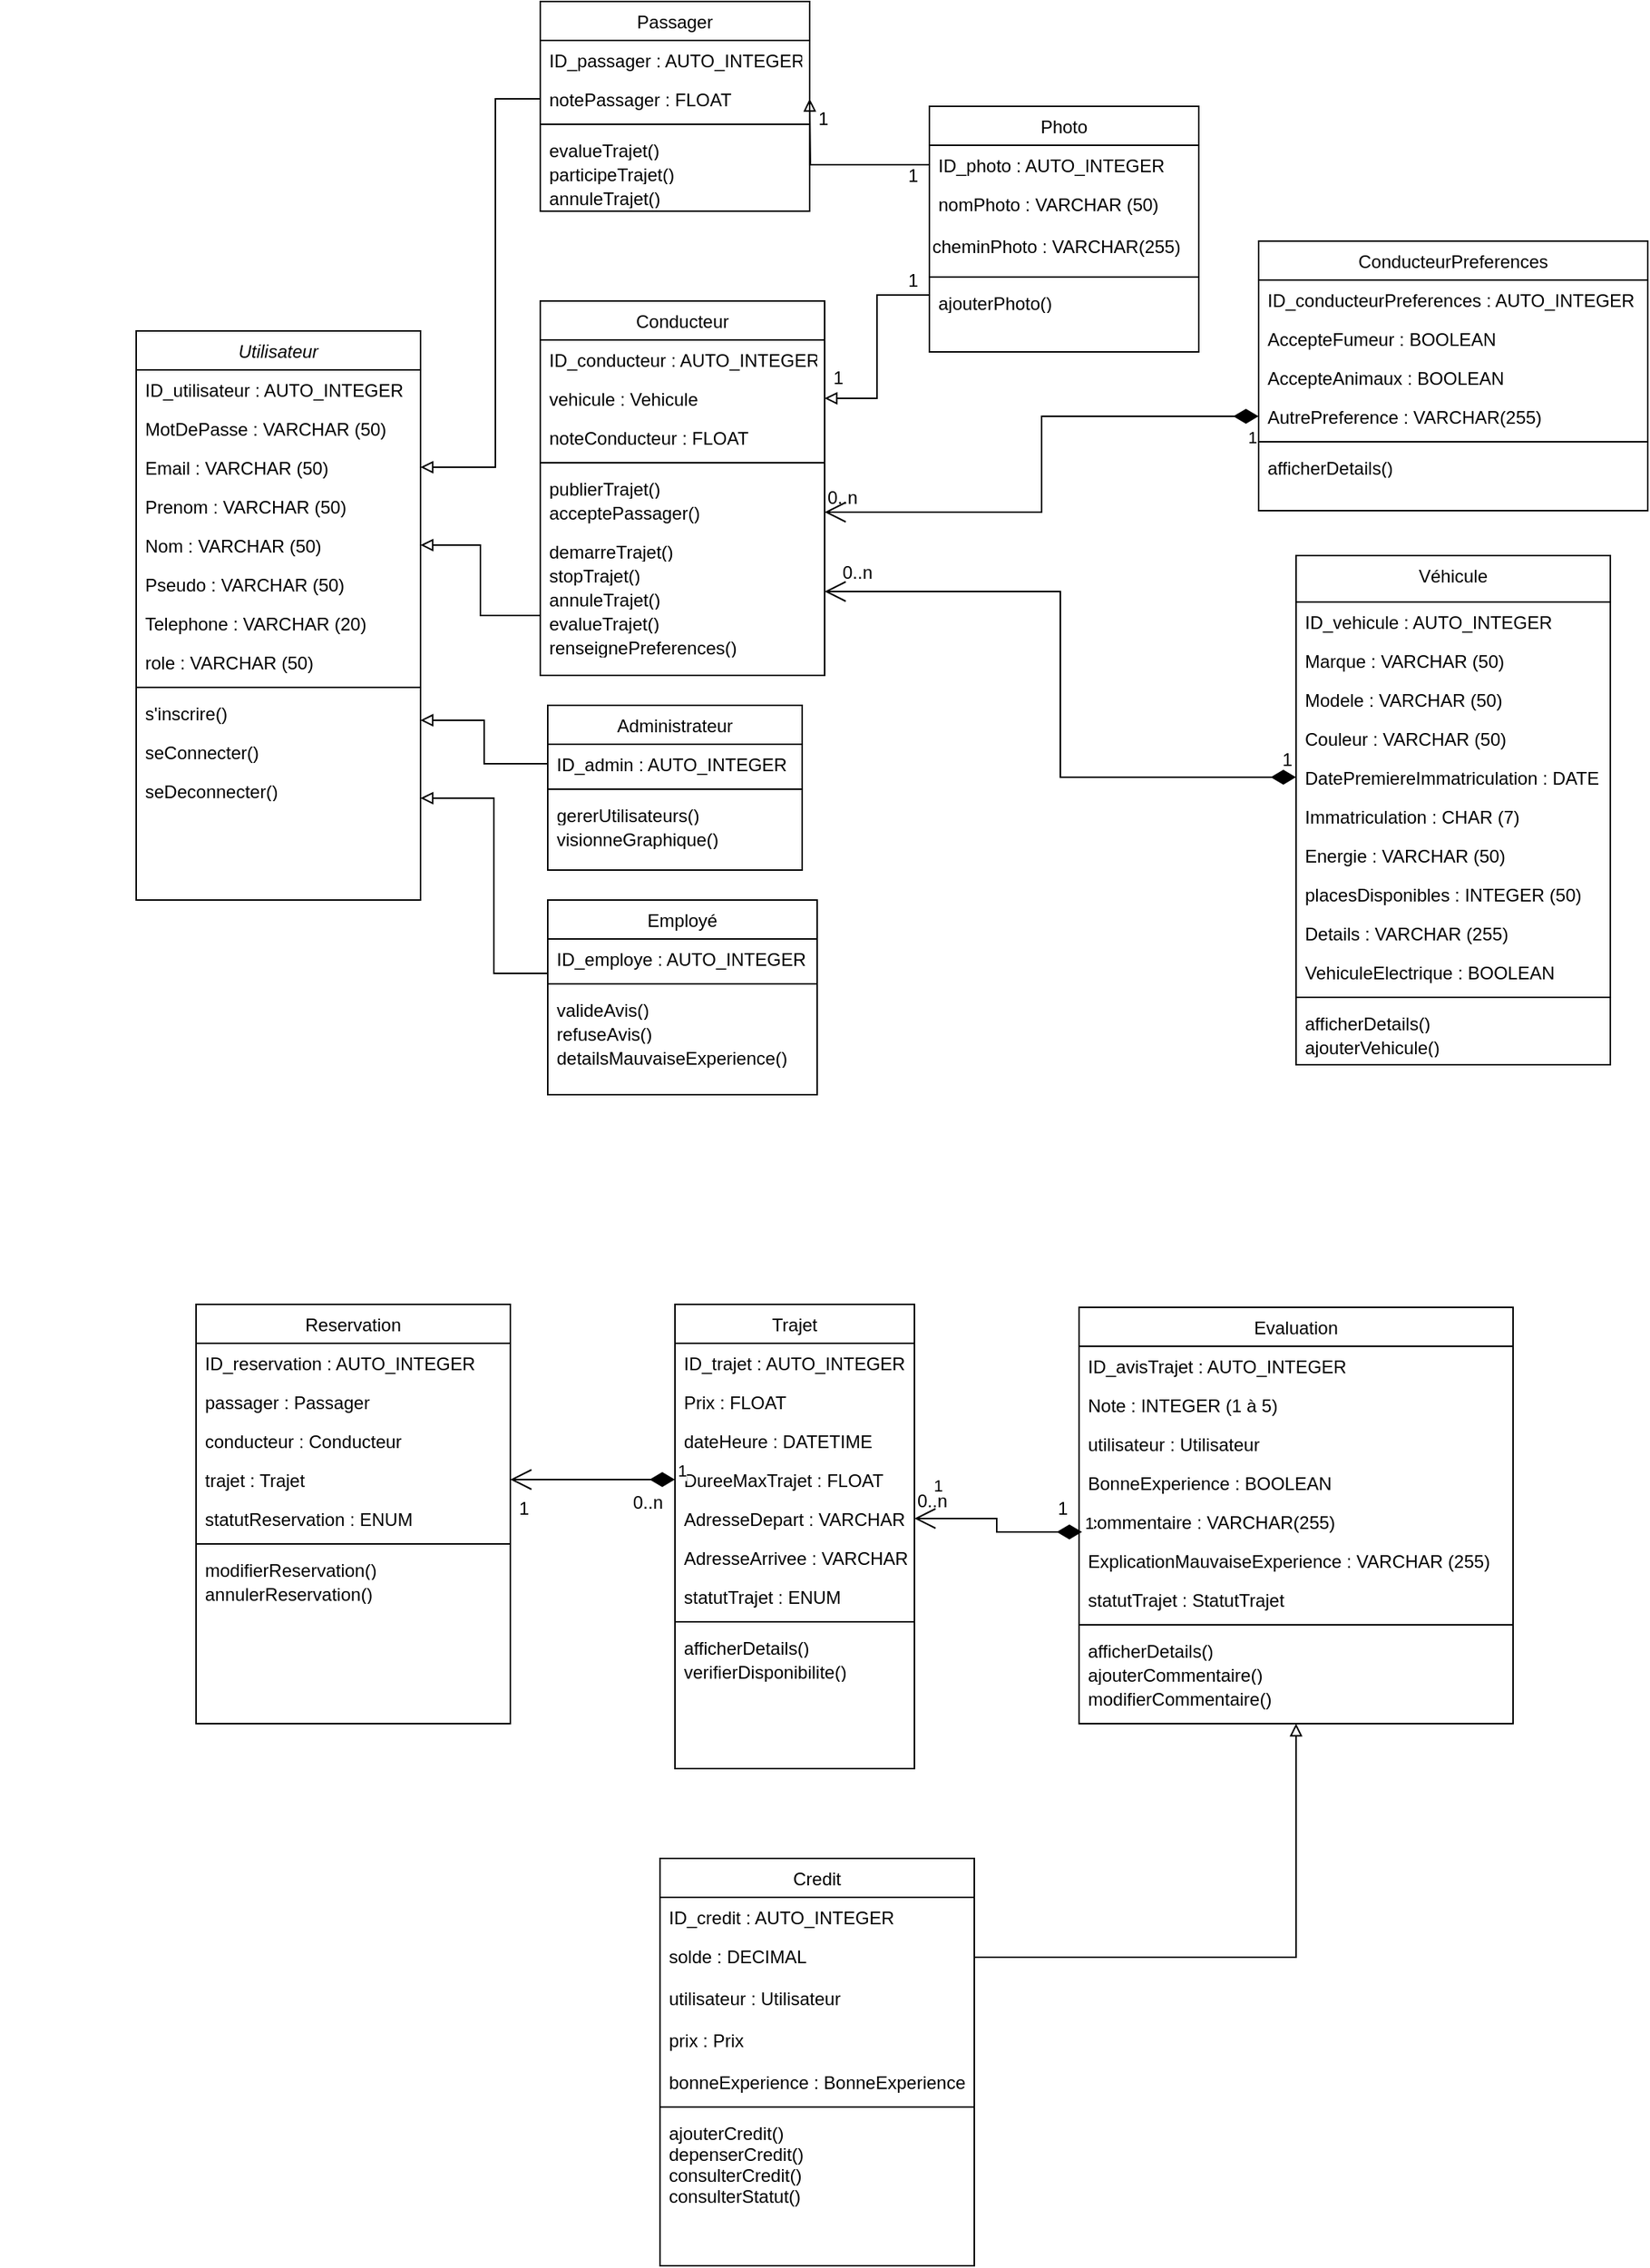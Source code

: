 <mxfile version="24.8.4">
  <diagram id="C5RBs43oDa-KdzZeNtuy" name="Page-1">
    <mxGraphModel dx="1781" dy="639" grid="1" gridSize="10" guides="1" tooltips="1" connect="1" arrows="1" fold="1" page="1" pageScale="1" pageWidth="827" pageHeight="1169" math="0" shadow="0">
      <root>
        <mxCell id="WIyWlLk6GJQsqaUBKTNV-0" />
        <mxCell id="WIyWlLk6GJQsqaUBKTNV-1" parent="WIyWlLk6GJQsqaUBKTNV-0" />
        <mxCell id="QF7G1RrjF4Ieo6e-auzy-0" value="Utilisateur" style="swimlane;fontStyle=2;align=center;verticalAlign=top;childLayout=stackLayout;horizontal=1;startSize=26;horizontalStack=0;resizeParent=1;resizeLast=0;collapsible=1;marginBottom=0;rounded=0;shadow=0;strokeWidth=1;" vertex="1" parent="WIyWlLk6GJQsqaUBKTNV-1">
          <mxGeometry x="30" y="350" width="190" height="380" as="geometry">
            <mxRectangle x="230" y="140" width="160" height="26" as="alternateBounds" />
          </mxGeometry>
        </mxCell>
        <mxCell id="QF7G1RrjF4Ieo6e-auzy-1" value="ID_utilisateur : AUTO_INTEGER" style="text;align=left;verticalAlign=top;spacingLeft=4;spacingRight=4;overflow=hidden;rotatable=0;points=[[0,0.5],[1,0.5]];portConstraint=eastwest;" vertex="1" parent="QF7G1RrjF4Ieo6e-auzy-0">
          <mxGeometry y="26" width="190" height="26" as="geometry" />
        </mxCell>
        <mxCell id="QF7G1RrjF4Ieo6e-auzy-2" value="MotDePasse : VARCHAR (50)" style="text;align=left;verticalAlign=top;spacingLeft=4;spacingRight=4;overflow=hidden;rotatable=0;points=[[0,0.5],[1,0.5]];portConstraint=eastwest;rounded=0;shadow=0;html=0;" vertex="1" parent="QF7G1RrjF4Ieo6e-auzy-0">
          <mxGeometry y="52" width="190" height="26" as="geometry" />
        </mxCell>
        <mxCell id="QF7G1RrjF4Ieo6e-auzy-3" value="Email : VARCHAR (50)" style="text;align=left;verticalAlign=top;spacingLeft=4;spacingRight=4;overflow=hidden;rotatable=0;points=[[0,0.5],[1,0.5]];portConstraint=eastwest;rounded=0;shadow=0;html=0;" vertex="1" parent="QF7G1RrjF4Ieo6e-auzy-0">
          <mxGeometry y="78" width="190" height="26" as="geometry" />
        </mxCell>
        <mxCell id="QF7G1RrjF4Ieo6e-auzy-4" value="Prenom : VARCHAR (50)" style="text;align=left;verticalAlign=top;spacingLeft=4;spacingRight=4;overflow=hidden;rotatable=0;points=[[0,0.5],[1,0.5]];portConstraint=eastwest;rounded=0;shadow=0;html=0;" vertex="1" parent="QF7G1RrjF4Ieo6e-auzy-0">
          <mxGeometry y="104" width="190" height="26" as="geometry" />
        </mxCell>
        <mxCell id="QF7G1RrjF4Ieo6e-auzy-5" value="Nom : VARCHAR (50)" style="text;align=left;verticalAlign=top;spacingLeft=4;spacingRight=4;overflow=hidden;rotatable=0;points=[[0,0.5],[1,0.5]];portConstraint=eastwest;rounded=0;shadow=0;html=0;" vertex="1" parent="QF7G1RrjF4Ieo6e-auzy-0">
          <mxGeometry y="130" width="190" height="26" as="geometry" />
        </mxCell>
        <mxCell id="QF7G1RrjF4Ieo6e-auzy-6" value="Pseudo : VARCHAR (50)" style="text;align=left;verticalAlign=top;spacingLeft=4;spacingRight=4;overflow=hidden;rotatable=0;points=[[0,0.5],[1,0.5]];portConstraint=eastwest;rounded=0;shadow=0;html=0;" vertex="1" parent="QF7G1RrjF4Ieo6e-auzy-0">
          <mxGeometry y="156" width="190" height="26" as="geometry" />
        </mxCell>
        <mxCell id="QF7G1RrjF4Ieo6e-auzy-7" value="Telephone : VARCHAR (20)" style="text;align=left;verticalAlign=top;spacingLeft=4;spacingRight=4;overflow=hidden;rotatable=0;points=[[0,0.5],[1,0.5]];portConstraint=eastwest;rounded=0;shadow=0;html=0;" vertex="1" parent="QF7G1RrjF4Ieo6e-auzy-0">
          <mxGeometry y="182" width="190" height="26" as="geometry" />
        </mxCell>
        <mxCell id="QF7G1RrjF4Ieo6e-auzy-11" value="role : VARCHAR (50) " style="text;align=left;verticalAlign=top;spacingLeft=4;spacingRight=4;overflow=hidden;rotatable=0;points=[[0,0.5],[1,0.5]];portConstraint=eastwest;rounded=0;shadow=0;html=0;" vertex="1" parent="QF7G1RrjF4Ieo6e-auzy-0">
          <mxGeometry y="208" width="190" height="26" as="geometry" />
        </mxCell>
        <mxCell id="QF7G1RrjF4Ieo6e-auzy-13" value="" style="line;html=1;strokeWidth=1;align=left;verticalAlign=middle;spacingTop=-1;spacingLeft=3;spacingRight=3;rotatable=0;labelPosition=right;points=[];portConstraint=eastwest;" vertex="1" parent="QF7G1RrjF4Ieo6e-auzy-0">
          <mxGeometry y="234" width="190" height="8" as="geometry" />
        </mxCell>
        <mxCell id="QF7G1RrjF4Ieo6e-auzy-14" value="s&#39;inscrire()" style="text;align=left;verticalAlign=top;spacingLeft=4;spacingRight=4;overflow=hidden;rotatable=0;points=[[0,0.5],[1,0.5]];portConstraint=eastwest;rounded=0;shadow=0;html=0;" vertex="1" parent="QF7G1RrjF4Ieo6e-auzy-0">
          <mxGeometry y="242" width="190" height="26" as="geometry" />
        </mxCell>
        <mxCell id="QF7G1RrjF4Ieo6e-auzy-15" value="seConnecter()" style="text;align=left;verticalAlign=top;spacingLeft=4;spacingRight=4;overflow=hidden;rotatable=0;points=[[0,0.5],[1,0.5]];portConstraint=eastwest;rounded=0;shadow=0;html=0;" vertex="1" parent="QF7G1RrjF4Ieo6e-auzy-0">
          <mxGeometry y="268" width="190" height="26" as="geometry" />
        </mxCell>
        <mxCell id="QF7G1RrjF4Ieo6e-auzy-16" value="seDeconnecter()" style="text;align=left;verticalAlign=top;spacingLeft=4;spacingRight=4;overflow=hidden;rotatable=0;points=[[0,0.5],[1,0.5]];portConstraint=eastwest;rounded=0;shadow=0;html=0;" vertex="1" parent="QF7G1RrjF4Ieo6e-auzy-0">
          <mxGeometry y="294" width="190" height="16" as="geometry" />
        </mxCell>
        <mxCell id="QF7G1RrjF4Ieo6e-auzy-18" value="ConducteurPreferences" style="swimlane;fontStyle=0;align=center;verticalAlign=top;childLayout=stackLayout;horizontal=1;startSize=26;horizontalStack=0;resizeParent=1;resizeLast=0;collapsible=1;marginBottom=0;rounded=0;shadow=0;strokeWidth=1;" vertex="1" parent="WIyWlLk6GJQsqaUBKTNV-1">
          <mxGeometry x="780" y="290" width="260" height="180" as="geometry">
            <mxRectangle x="130" y="380" width="160" height="26" as="alternateBounds" />
          </mxGeometry>
        </mxCell>
        <mxCell id="QF7G1RrjF4Ieo6e-auzy-19" value="ID_conducteurPreferences : AUTO_INTEGER" style="text;align=left;verticalAlign=top;spacingLeft=4;spacingRight=4;overflow=hidden;rotatable=0;points=[[0,0.5],[1,0.5]];portConstraint=eastwest;" vertex="1" parent="QF7G1RrjF4Ieo6e-auzy-18">
          <mxGeometry y="26" width="260" height="26" as="geometry" />
        </mxCell>
        <mxCell id="QF7G1RrjF4Ieo6e-auzy-20" value="AccepteFumeur : BOOLEAN" style="text;align=left;verticalAlign=top;spacingLeft=4;spacingRight=4;overflow=hidden;rotatable=0;points=[[0,0.5],[1,0.5]];portConstraint=eastwest;" vertex="1" parent="QF7G1RrjF4Ieo6e-auzy-18">
          <mxGeometry y="52" width="260" height="26" as="geometry" />
        </mxCell>
        <mxCell id="QF7G1RrjF4Ieo6e-auzy-21" value="AccepteAnimaux : BOOLEAN" style="text;align=left;verticalAlign=top;spacingLeft=4;spacingRight=4;overflow=hidden;rotatable=0;points=[[0,0.5],[1,0.5]];portConstraint=eastwest;rounded=0;shadow=0;html=0;" vertex="1" parent="QF7G1RrjF4Ieo6e-auzy-18">
          <mxGeometry y="78" width="260" height="26" as="geometry" />
        </mxCell>
        <mxCell id="QF7G1RrjF4Ieo6e-auzy-22" value="AutrePreference : VARCHAR(255)" style="text;align=left;verticalAlign=top;spacingLeft=4;spacingRight=4;overflow=hidden;rotatable=0;points=[[0,0.5],[1,0.5]];portConstraint=eastwest;rounded=0;shadow=0;html=0;" vertex="1" parent="QF7G1RrjF4Ieo6e-auzy-18">
          <mxGeometry y="104" width="260" height="26" as="geometry" />
        </mxCell>
        <mxCell id="QF7G1RrjF4Ieo6e-auzy-23" value="" style="line;html=1;strokeWidth=1;align=left;verticalAlign=middle;spacingTop=-1;spacingLeft=3;spacingRight=3;rotatable=0;labelPosition=right;points=[];portConstraint=eastwest;" vertex="1" parent="QF7G1RrjF4Ieo6e-auzy-18">
          <mxGeometry y="130" width="260" height="8" as="geometry" />
        </mxCell>
        <mxCell id="QF7G1RrjF4Ieo6e-auzy-24" value="afficherDetails()" style="text;align=left;verticalAlign=top;spacingLeft=4;spacingRight=4;overflow=hidden;rotatable=0;points=[[0,0.5],[1,0.5]];portConstraint=eastwest;rounded=0;shadow=0;html=0;" vertex="1" parent="QF7G1RrjF4Ieo6e-auzy-18">
          <mxGeometry y="138" width="260" height="16" as="geometry" />
        </mxCell>
        <mxCell id="QF7G1RrjF4Ieo6e-auzy-33" value="Trajet" style="swimlane;fontStyle=0;align=center;verticalAlign=top;childLayout=stackLayout;horizontal=1;startSize=26;horizontalStack=0;resizeParent=1;resizeLast=0;collapsible=1;marginBottom=0;rounded=0;shadow=0;strokeWidth=1;" vertex="1" parent="WIyWlLk6GJQsqaUBKTNV-1">
          <mxGeometry x="390" y="1000" width="160" height="310" as="geometry">
            <mxRectangle x="550" y="140" width="160" height="26" as="alternateBounds" />
          </mxGeometry>
        </mxCell>
        <mxCell id="QF7G1RrjF4Ieo6e-auzy-34" value="ID_trajet : AUTO_INTEGER" style="text;align=left;verticalAlign=top;spacingLeft=4;spacingRight=4;overflow=hidden;rotatable=0;points=[[0,0.5],[1,0.5]];portConstraint=eastwest;" vertex="1" parent="QF7G1RrjF4Ieo6e-auzy-33">
          <mxGeometry y="26" width="160" height="26" as="geometry" />
        </mxCell>
        <mxCell id="QF7G1RrjF4Ieo6e-auzy-35" value="Prix : FLOAT" style="text;align=left;verticalAlign=top;spacingLeft=4;spacingRight=4;overflow=hidden;rotatable=0;points=[[0,0.5],[1,0.5]];portConstraint=eastwest;rounded=0;shadow=0;html=0;" vertex="1" parent="QF7G1RrjF4Ieo6e-auzy-33">
          <mxGeometry y="52" width="160" height="26" as="geometry" />
        </mxCell>
        <mxCell id="QF7G1RrjF4Ieo6e-auzy-36" value="dateHeure : DATETIME" style="text;align=left;verticalAlign=top;spacingLeft=4;spacingRight=4;overflow=hidden;rotatable=0;points=[[0,0.5],[1,0.5]];portConstraint=eastwest;rounded=0;shadow=0;html=0;" vertex="1" parent="QF7G1RrjF4Ieo6e-auzy-33">
          <mxGeometry y="78" width="160" height="26" as="geometry" />
        </mxCell>
        <mxCell id="QF7G1RrjF4Ieo6e-auzy-39" value="DureeMaxTrajet : FLOAT" style="text;align=left;verticalAlign=top;spacingLeft=4;spacingRight=4;overflow=hidden;rotatable=0;points=[[0,0.5],[1,0.5]];portConstraint=eastwest;rounded=0;shadow=0;html=0;" vertex="1" parent="QF7G1RrjF4Ieo6e-auzy-33">
          <mxGeometry y="104" width="160" height="26" as="geometry" />
        </mxCell>
        <mxCell id="QF7G1RrjF4Ieo6e-auzy-40" value="AdresseDepart : VARCHAR (50)" style="text;align=left;verticalAlign=top;spacingLeft=4;spacingRight=4;overflow=hidden;rotatable=0;points=[[0,0.5],[1,0.5]];portConstraint=eastwest;rounded=0;shadow=0;html=0;" vertex="1" parent="QF7G1RrjF4Ieo6e-auzy-33">
          <mxGeometry y="130" width="160" height="26" as="geometry" />
        </mxCell>
        <mxCell id="QF7G1RrjF4Ieo6e-auzy-41" value="AdresseArrivee : VARCHAR (50)" style="text;align=left;verticalAlign=top;spacingLeft=4;spacingRight=4;overflow=hidden;rotatable=0;points=[[0,0.5],[1,0.5]];portConstraint=eastwest;rounded=0;shadow=0;html=0;" vertex="1" parent="QF7G1RrjF4Ieo6e-auzy-33">
          <mxGeometry y="156" width="160" height="26" as="geometry" />
        </mxCell>
        <mxCell id="QF7G1RrjF4Ieo6e-auzy-193" value="statutTrajet : ENUM" style="text;align=left;verticalAlign=top;spacingLeft=4;spacingRight=4;overflow=hidden;rotatable=0;points=[[0,0.5],[1,0.5]];portConstraint=eastwest;rounded=0;shadow=0;html=0;" vertex="1" parent="QF7G1RrjF4Ieo6e-auzy-33">
          <mxGeometry y="182" width="160" height="26" as="geometry" />
        </mxCell>
        <mxCell id="QF7G1RrjF4Ieo6e-auzy-42" value="" style="line;html=1;strokeWidth=1;align=left;verticalAlign=middle;spacingTop=-1;spacingLeft=3;spacingRight=3;rotatable=0;labelPosition=right;points=[];portConstraint=eastwest;" vertex="1" parent="QF7G1RrjF4Ieo6e-auzy-33">
          <mxGeometry y="208" width="160" height="8" as="geometry" />
        </mxCell>
        <mxCell id="QF7G1RrjF4Ieo6e-auzy-43" value="afficherDetails()" style="text;align=left;verticalAlign=top;spacingLeft=4;spacingRight=4;overflow=hidden;rotatable=0;points=[[0,0.5],[1,0.5]];portConstraint=eastwest;rounded=0;shadow=0;html=0;" vertex="1" parent="QF7G1RrjF4Ieo6e-auzy-33">
          <mxGeometry y="216" width="160" height="16" as="geometry" />
        </mxCell>
        <mxCell id="QF7G1RrjF4Ieo6e-auzy-140" value="verifierDisponibilite()" style="text;align=left;verticalAlign=top;spacingLeft=4;spacingRight=4;overflow=hidden;rotatable=0;points=[[0,0.5],[1,0.5]];portConstraint=eastwest;rounded=0;shadow=0;html=0;" vertex="1" parent="QF7G1RrjF4Ieo6e-auzy-33">
          <mxGeometry y="232" width="160" height="16" as="geometry" />
        </mxCell>
        <mxCell id="QF7G1RrjF4Ieo6e-auzy-44" value="Véhicule" style="swimlane;fontStyle=0;align=center;verticalAlign=top;childLayout=stackLayout;horizontal=1;startSize=31;horizontalStack=0;resizeParent=1;resizeLast=0;collapsible=1;marginBottom=0;rounded=0;shadow=0;strokeWidth=1;" vertex="1" parent="WIyWlLk6GJQsqaUBKTNV-1">
          <mxGeometry x="805" y="500" width="210" height="340" as="geometry">
            <mxRectangle x="550" y="140" width="160" height="26" as="alternateBounds" />
          </mxGeometry>
        </mxCell>
        <mxCell id="QF7G1RrjF4Ieo6e-auzy-45" value="ID_vehicule : AUTO_INTEGER " style="text;align=left;verticalAlign=top;spacingLeft=4;spacingRight=4;overflow=hidden;rotatable=0;points=[[0,0.5],[1,0.5]];portConstraint=eastwest;" vertex="1" parent="QF7G1RrjF4Ieo6e-auzy-44">
          <mxGeometry y="31" width="210" height="26" as="geometry" />
        </mxCell>
        <mxCell id="QF7G1RrjF4Ieo6e-auzy-46" value="Marque : VARCHAR (50)" style="text;align=left;verticalAlign=top;spacingLeft=4;spacingRight=4;overflow=hidden;rotatable=0;points=[[0,0.5],[1,0.5]];portConstraint=eastwest;rounded=0;shadow=0;html=0;" vertex="1" parent="QF7G1RrjF4Ieo6e-auzy-44">
          <mxGeometry y="57" width="210" height="26" as="geometry" />
        </mxCell>
        <mxCell id="QF7G1RrjF4Ieo6e-auzy-47" value="Modele : VARCHAR (50)" style="text;align=left;verticalAlign=top;spacingLeft=4;spacingRight=4;overflow=hidden;rotatable=0;points=[[0,0.5],[1,0.5]];portConstraint=eastwest;rounded=0;shadow=0;html=0;" vertex="1" parent="QF7G1RrjF4Ieo6e-auzy-44">
          <mxGeometry y="83" width="210" height="26" as="geometry" />
        </mxCell>
        <mxCell id="QF7G1RrjF4Ieo6e-auzy-48" value="Couleur : VARCHAR (50)" style="text;align=left;verticalAlign=top;spacingLeft=4;spacingRight=4;overflow=hidden;rotatable=0;points=[[0,0.5],[1,0.5]];portConstraint=eastwest;rounded=0;shadow=0;html=0;" vertex="1" parent="QF7G1RrjF4Ieo6e-auzy-44">
          <mxGeometry y="109" width="210" height="26" as="geometry" />
        </mxCell>
        <mxCell id="QF7G1RrjF4Ieo6e-auzy-49" value="DatePremiereImmatriculation : DATE" style="text;align=left;verticalAlign=top;spacingLeft=4;spacingRight=4;overflow=hidden;rotatable=0;points=[[0,0.5],[1,0.5]];portConstraint=eastwest;rounded=0;shadow=0;html=0;" vertex="1" parent="QF7G1RrjF4Ieo6e-auzy-44">
          <mxGeometry y="135" width="210" height="26" as="geometry" />
        </mxCell>
        <mxCell id="QF7G1RrjF4Ieo6e-auzy-50" value="Immatriculation : CHAR (7)" style="text;align=left;verticalAlign=top;spacingLeft=4;spacingRight=4;overflow=hidden;rotatable=0;points=[[0,0.5],[1,0.5]];portConstraint=eastwest;rounded=0;shadow=0;html=0;" vertex="1" parent="QF7G1RrjF4Ieo6e-auzy-44">
          <mxGeometry y="161" width="210" height="26" as="geometry" />
        </mxCell>
        <mxCell id="QF7G1RrjF4Ieo6e-auzy-51" value="Energie : VARCHAR (50)" style="text;align=left;verticalAlign=top;spacingLeft=4;spacingRight=4;overflow=hidden;rotatable=0;points=[[0,0.5],[1,0.5]];portConstraint=eastwest;rounded=0;shadow=0;html=0;" vertex="1" parent="QF7G1RrjF4Ieo6e-auzy-44">
          <mxGeometry y="187" width="210" height="26" as="geometry" />
        </mxCell>
        <mxCell id="QF7G1RrjF4Ieo6e-auzy-52" value="placesDisponibles : INTEGER (50)" style="text;align=left;verticalAlign=top;spacingLeft=4;spacingRight=4;overflow=hidden;rotatable=0;points=[[0,0.5],[1,0.5]];portConstraint=eastwest;rounded=0;shadow=0;html=0;" vertex="1" parent="QF7G1RrjF4Ieo6e-auzy-44">
          <mxGeometry y="213" width="210" height="26" as="geometry" />
        </mxCell>
        <mxCell id="QF7G1RrjF4Ieo6e-auzy-53" value="Details : VARCHAR (255)" style="text;align=left;verticalAlign=top;spacingLeft=4;spacingRight=4;overflow=hidden;rotatable=0;points=[[0,0.5],[1,0.5]];portConstraint=eastwest;rounded=0;shadow=0;html=0;" vertex="1" parent="QF7G1RrjF4Ieo6e-auzy-44">
          <mxGeometry y="239" width="210" height="26" as="geometry" />
        </mxCell>
        <mxCell id="QF7G1RrjF4Ieo6e-auzy-54" value="VehiculeElectrique : BOOLEAN" style="text;align=left;verticalAlign=top;spacingLeft=4;spacingRight=4;overflow=hidden;rotatable=0;points=[[0,0.5],[1,0.5]];portConstraint=eastwest;rounded=0;shadow=0;html=0;" vertex="1" parent="QF7G1RrjF4Ieo6e-auzy-44">
          <mxGeometry y="265" width="210" height="26" as="geometry" />
        </mxCell>
        <mxCell id="QF7G1RrjF4Ieo6e-auzy-55" value="" style="line;html=1;strokeWidth=1;align=left;verticalAlign=middle;spacingTop=-1;spacingLeft=3;spacingRight=3;rotatable=0;labelPosition=right;points=[];portConstraint=eastwest;" vertex="1" parent="QF7G1RrjF4Ieo6e-auzy-44">
          <mxGeometry y="291" width="210" height="8" as="geometry" />
        </mxCell>
        <mxCell id="QF7G1RrjF4Ieo6e-auzy-56" value="afficherDetails()" style="text;align=left;verticalAlign=top;spacingLeft=4;spacingRight=4;overflow=hidden;rotatable=0;points=[[0,0.5],[1,0.5]];portConstraint=eastwest;rounded=0;shadow=0;html=0;" vertex="1" parent="QF7G1RrjF4Ieo6e-auzy-44">
          <mxGeometry y="299" width="210" height="16" as="geometry" />
        </mxCell>
        <mxCell id="QF7G1RrjF4Ieo6e-auzy-139" value="ajouterVehicule()" style="text;align=left;verticalAlign=top;spacingLeft=4;spacingRight=4;overflow=hidden;rotatable=0;points=[[0,0.5],[1,0.5]];portConstraint=eastwest;rounded=0;shadow=0;html=0;" vertex="1" parent="QF7G1RrjF4Ieo6e-auzy-44">
          <mxGeometry y="315" width="210" height="16" as="geometry" />
        </mxCell>
        <mxCell id="QF7G1RrjF4Ieo6e-auzy-65" value="Evaluation" style="swimlane;fontStyle=0;align=center;verticalAlign=top;childLayout=stackLayout;horizontal=1;startSize=26;horizontalStack=0;resizeParent=1;resizeLast=0;collapsible=1;marginBottom=0;rounded=0;shadow=0;strokeWidth=1;" vertex="1" parent="WIyWlLk6GJQsqaUBKTNV-1">
          <mxGeometry x="660" y="1002" width="290" height="278" as="geometry">
            <mxRectangle x="130" y="380" width="160" height="26" as="alternateBounds" />
          </mxGeometry>
        </mxCell>
        <mxCell id="QF7G1RrjF4Ieo6e-auzy-66" value="ID_avisTrajet : AUTO_INTEGER" style="text;align=left;verticalAlign=top;spacingLeft=4;spacingRight=4;overflow=hidden;rotatable=0;points=[[0,0.5],[1,0.5]];portConstraint=eastwest;" vertex="1" parent="QF7G1RrjF4Ieo6e-auzy-65">
          <mxGeometry y="26" width="290" height="26" as="geometry" />
        </mxCell>
        <mxCell id="QF7G1RrjF4Ieo6e-auzy-67" value="Note : INTEGER (1 à 5)" style="text;align=left;verticalAlign=top;spacingLeft=4;spacingRight=4;overflow=hidden;rotatable=0;points=[[0,0.5],[1,0.5]];portConstraint=eastwest;rounded=0;shadow=0;html=0;" vertex="1" parent="QF7G1RrjF4Ieo6e-auzy-65">
          <mxGeometry y="52" width="290" height="26" as="geometry" />
        </mxCell>
        <mxCell id="QF7G1RrjF4Ieo6e-auzy-168" value="utilisateur : Utilisateur" style="text;align=left;verticalAlign=top;spacingLeft=4;spacingRight=4;overflow=hidden;rotatable=0;points=[[0,0.5],[1,0.5]];portConstraint=eastwest;rounded=0;shadow=0;html=0;" vertex="1" parent="QF7G1RrjF4Ieo6e-auzy-65">
          <mxGeometry y="78" width="290" height="26" as="geometry" />
        </mxCell>
        <mxCell id="QF7G1RrjF4Ieo6e-auzy-68" value="BonneExperience : BOOLEAN " style="text;align=left;verticalAlign=top;spacingLeft=4;spacingRight=4;overflow=hidden;rotatable=0;points=[[0,0.5],[1,0.5]];portConstraint=eastwest;rounded=0;shadow=0;html=0;" vertex="1" parent="QF7G1RrjF4Ieo6e-auzy-65">
          <mxGeometry y="104" width="290" height="26" as="geometry" />
        </mxCell>
        <mxCell id="QF7G1RrjF4Ieo6e-auzy-69" value="commentaire : VARCHAR(255) " style="text;align=left;verticalAlign=top;spacingLeft=4;spacingRight=4;overflow=hidden;rotatable=0;points=[[0,0.5],[1,0.5]];portConstraint=eastwest;rounded=0;shadow=0;html=0;" vertex="1" parent="QF7G1RrjF4Ieo6e-auzy-65">
          <mxGeometry y="130" width="290" height="26" as="geometry" />
        </mxCell>
        <mxCell id="QF7G1RrjF4Ieo6e-auzy-70" value="ExplicationMauvaiseExperience : VARCHAR (255) " style="text;align=left;verticalAlign=top;spacingLeft=4;spacingRight=4;overflow=hidden;rotatable=0;points=[[0,0.5],[1,0.5]];portConstraint=eastwest;rounded=0;shadow=0;html=0;" vertex="1" parent="QF7G1RrjF4Ieo6e-auzy-65">
          <mxGeometry y="156" width="290" height="26" as="geometry" />
        </mxCell>
        <mxCell id="QF7G1RrjF4Ieo6e-auzy-169" value="statutTrajet : StatutTrajet" style="text;align=left;verticalAlign=top;spacingLeft=4;spacingRight=4;overflow=hidden;rotatable=0;points=[[0,0.5],[1,0.5]];portConstraint=eastwest;rounded=0;shadow=0;html=0;" vertex="1" parent="QF7G1RrjF4Ieo6e-auzy-65">
          <mxGeometry y="182" width="290" height="26" as="geometry" />
        </mxCell>
        <mxCell id="QF7G1RrjF4Ieo6e-auzy-71" value="" style="line;html=1;strokeWidth=1;align=left;verticalAlign=middle;spacingTop=-1;spacingLeft=3;spacingRight=3;rotatable=0;labelPosition=right;points=[];portConstraint=eastwest;" vertex="1" parent="QF7G1RrjF4Ieo6e-auzy-65">
          <mxGeometry y="208" width="290" height="8" as="geometry" />
        </mxCell>
        <mxCell id="QF7G1RrjF4Ieo6e-auzy-72" value="afficherDetails()" style="text;align=left;verticalAlign=top;spacingLeft=4;spacingRight=4;overflow=hidden;rotatable=0;points=[[0,0.5],[1,0.5]];portConstraint=eastwest;rounded=0;shadow=0;html=0;" vertex="1" parent="QF7G1RrjF4Ieo6e-auzy-65">
          <mxGeometry y="216" width="290" height="16" as="geometry" />
        </mxCell>
        <mxCell id="QF7G1RrjF4Ieo6e-auzy-170" value="ajouterCommentaire()" style="text;align=left;verticalAlign=top;spacingLeft=4;spacingRight=4;overflow=hidden;rotatable=0;points=[[0,0.5],[1,0.5]];portConstraint=eastwest;rounded=0;shadow=0;html=0;" vertex="1" parent="QF7G1RrjF4Ieo6e-auzy-65">
          <mxGeometry y="232" width="290" height="16" as="geometry" />
        </mxCell>
        <mxCell id="QF7G1RrjF4Ieo6e-auzy-171" value="modifierCommentaire()" style="text;align=left;verticalAlign=top;spacingLeft=4;spacingRight=4;overflow=hidden;rotatable=0;points=[[0,0.5],[1,0.5]];portConstraint=eastwest;rounded=0;shadow=0;html=0;" vertex="1" parent="QF7G1RrjF4Ieo6e-auzy-65">
          <mxGeometry y="248" width="290" height="22" as="geometry" />
        </mxCell>
        <mxCell id="QF7G1RrjF4Ieo6e-auzy-73" value="Conducteur" style="swimlane;fontStyle=0;align=center;verticalAlign=top;childLayout=stackLayout;horizontal=1;startSize=26;horizontalStack=0;resizeParent=1;resizeLast=0;collapsible=1;marginBottom=0;rounded=0;shadow=0;strokeWidth=1;" vertex="1" parent="WIyWlLk6GJQsqaUBKTNV-1">
          <mxGeometry x="300" y="330" width="190" height="250" as="geometry">
            <mxRectangle x="130" y="380" width="160" height="26" as="alternateBounds" />
          </mxGeometry>
        </mxCell>
        <mxCell id="QF7G1RrjF4Ieo6e-auzy-74" value="ID_conducteur : AUTO_INTEGER" style="text;align=left;verticalAlign=top;spacingLeft=4;spacingRight=4;overflow=hidden;rotatable=0;points=[[0,0.5],[1,0.5]];portConstraint=eastwest;" vertex="1" parent="QF7G1RrjF4Ieo6e-auzy-73">
          <mxGeometry y="26" width="190" height="26" as="geometry" />
        </mxCell>
        <mxCell id="QF7G1RrjF4Ieo6e-auzy-75" value="vehicule : Vehicule" style="text;align=left;verticalAlign=top;spacingLeft=4;spacingRight=4;overflow=hidden;rotatable=0;points=[[0,0.5],[1,0.5]];portConstraint=eastwest;rounded=0;shadow=0;html=0;" vertex="1" parent="QF7G1RrjF4Ieo6e-auzy-73">
          <mxGeometry y="52" width="190" height="26" as="geometry" />
        </mxCell>
        <mxCell id="QF7G1RrjF4Ieo6e-auzy-12" value="noteConducteur : FLOAT" style="text;align=left;verticalAlign=top;spacingLeft=4;spacingRight=4;overflow=hidden;rotatable=0;points=[[0,0.5],[1,0.5]];portConstraint=eastwest;rounded=0;shadow=0;html=0;" vertex="1" parent="QF7G1RrjF4Ieo6e-auzy-73">
          <mxGeometry y="78" width="190" height="26" as="geometry" />
        </mxCell>
        <mxCell id="QF7G1RrjF4Ieo6e-auzy-76" value="" style="line;html=1;strokeWidth=1;align=left;verticalAlign=middle;spacingTop=-1;spacingLeft=3;spacingRight=3;rotatable=0;labelPosition=right;points=[];portConstraint=eastwest;" vertex="1" parent="QF7G1RrjF4Ieo6e-auzy-73">
          <mxGeometry y="104" width="190" height="8" as="geometry" />
        </mxCell>
        <mxCell id="QF7G1RrjF4Ieo6e-auzy-77" value="publierTrajet()" style="text;align=left;verticalAlign=top;spacingLeft=4;spacingRight=4;overflow=hidden;rotatable=0;points=[[0,0.5],[1,0.5]];portConstraint=eastwest;rounded=0;shadow=0;html=0;" vertex="1" parent="QF7G1RrjF4Ieo6e-auzy-73">
          <mxGeometry y="112" width="190" height="16" as="geometry" />
        </mxCell>
        <mxCell id="QF7G1RrjF4Ieo6e-auzy-138" value="acceptePassager()" style="text;align=left;verticalAlign=top;spacingLeft=4;spacingRight=4;overflow=hidden;rotatable=0;points=[[0,0.5],[1,0.5]];portConstraint=eastwest;rounded=0;shadow=0;html=0;" vertex="1" parent="QF7G1RrjF4Ieo6e-auzy-73">
          <mxGeometry y="128" width="190" height="26" as="geometry" />
        </mxCell>
        <mxCell id="QF7G1RrjF4Ieo6e-auzy-78" value="demarreTrajet()" style="text;align=left;verticalAlign=top;spacingLeft=4;spacingRight=4;overflow=hidden;rotatable=0;points=[[0,0.5],[1,0.5]];portConstraint=eastwest;rounded=0;shadow=0;html=0;" vertex="1" parent="QF7G1RrjF4Ieo6e-auzy-73">
          <mxGeometry y="154" width="190" height="16" as="geometry" />
        </mxCell>
        <mxCell id="QF7G1RrjF4Ieo6e-auzy-79" value="stopTrajet()" style="text;align=left;verticalAlign=top;spacingLeft=4;spacingRight=4;overflow=hidden;rotatable=0;points=[[0,0.5],[1,0.5]];portConstraint=eastwest;rounded=0;shadow=0;html=0;" vertex="1" parent="QF7G1RrjF4Ieo6e-auzy-73">
          <mxGeometry y="170" width="190" height="16" as="geometry" />
        </mxCell>
        <mxCell id="QF7G1RrjF4Ieo6e-auzy-80" value="annuleTrajet()" style="text;align=left;verticalAlign=top;spacingLeft=4;spacingRight=4;overflow=hidden;rotatable=0;points=[[0,0.5],[1,0.5]];portConstraint=eastwest;rounded=0;shadow=0;html=0;" vertex="1" parent="QF7G1RrjF4Ieo6e-auzy-73">
          <mxGeometry y="186" width="190" height="16" as="geometry" />
        </mxCell>
        <mxCell id="QF7G1RrjF4Ieo6e-auzy-81" value="evalueTrajet()" style="text;align=left;verticalAlign=top;spacingLeft=4;spacingRight=4;overflow=hidden;rotatable=0;points=[[0,0.5],[1,0.5]];portConstraint=eastwest;rounded=0;shadow=0;html=0;" vertex="1" parent="QF7G1RrjF4Ieo6e-auzy-73">
          <mxGeometry y="202" width="190" height="16" as="geometry" />
        </mxCell>
        <mxCell id="QF7G1RrjF4Ieo6e-auzy-82" value="renseignePreferences()" style="text;align=left;verticalAlign=top;spacingLeft=4;spacingRight=4;overflow=hidden;rotatable=0;points=[[0,0.5],[1,0.5]];portConstraint=eastwest;rounded=0;shadow=0;html=0;" vertex="1" parent="QF7G1RrjF4Ieo6e-auzy-73">
          <mxGeometry y="218" width="190" height="16" as="geometry" />
        </mxCell>
        <mxCell id="QF7G1RrjF4Ieo6e-auzy-89" value="Employé" style="swimlane;fontStyle=0;align=center;verticalAlign=top;childLayout=stackLayout;horizontal=1;startSize=26;horizontalStack=0;resizeParent=1;resizeLast=0;collapsible=1;marginBottom=0;rounded=0;shadow=0;strokeWidth=1;" vertex="1" parent="WIyWlLk6GJQsqaUBKTNV-1">
          <mxGeometry x="305" y="730" width="180" height="130" as="geometry">
            <mxRectangle x="130" y="380" width="160" height="26" as="alternateBounds" />
          </mxGeometry>
        </mxCell>
        <mxCell id="QF7G1RrjF4Ieo6e-auzy-90" value="ID_employe : AUTO_INTEGER" style="text;align=left;verticalAlign=top;spacingLeft=4;spacingRight=4;overflow=hidden;rotatable=0;points=[[0,0.5],[1,0.5]];portConstraint=eastwest;" vertex="1" parent="QF7G1RrjF4Ieo6e-auzy-89">
          <mxGeometry y="26" width="180" height="26" as="geometry" />
        </mxCell>
        <mxCell id="QF7G1RrjF4Ieo6e-auzy-92" value="" style="line;html=1;strokeWidth=1;align=left;verticalAlign=middle;spacingTop=-1;spacingLeft=3;spacingRight=3;rotatable=0;labelPosition=right;points=[];portConstraint=eastwest;" vertex="1" parent="QF7G1RrjF4Ieo6e-auzy-89">
          <mxGeometry y="52" width="180" height="8" as="geometry" />
        </mxCell>
        <mxCell id="QF7G1RrjF4Ieo6e-auzy-93" value="valideAvis()" style="text;align=left;verticalAlign=top;spacingLeft=4;spacingRight=4;overflow=hidden;rotatable=0;points=[[0,0.5],[1,0.5]];portConstraint=eastwest;rounded=0;shadow=0;html=0;" vertex="1" parent="QF7G1RrjF4Ieo6e-auzy-89">
          <mxGeometry y="60" width="180" height="16" as="geometry" />
        </mxCell>
        <mxCell id="QF7G1RrjF4Ieo6e-auzy-94" value="refuseAvis()" style="text;align=left;verticalAlign=top;spacingLeft=4;spacingRight=4;overflow=hidden;rotatable=0;points=[[0,0.5],[1,0.5]];portConstraint=eastwest;rounded=0;shadow=0;html=0;" vertex="1" parent="QF7G1RrjF4Ieo6e-auzy-89">
          <mxGeometry y="76" width="180" height="16" as="geometry" />
        </mxCell>
        <mxCell id="QF7G1RrjF4Ieo6e-auzy-95" value="detailsMauvaiseExperience()" style="text;align=left;verticalAlign=top;spacingLeft=4;spacingRight=4;overflow=hidden;rotatable=0;points=[[0,0.5],[1,0.5]];portConstraint=eastwest;rounded=0;shadow=0;html=0;" vertex="1" parent="QF7G1RrjF4Ieo6e-auzy-89">
          <mxGeometry y="92" width="180" height="16" as="geometry" />
        </mxCell>
        <mxCell id="QF7G1RrjF4Ieo6e-auzy-96" value="Passager" style="swimlane;fontStyle=0;align=center;verticalAlign=top;childLayout=stackLayout;horizontal=1;startSize=26;horizontalStack=0;resizeParent=1;resizeLast=0;collapsible=1;marginBottom=0;rounded=0;shadow=0;strokeWidth=1;" vertex="1" parent="WIyWlLk6GJQsqaUBKTNV-1">
          <mxGeometry x="300" y="130" width="180" height="140" as="geometry">
            <mxRectangle x="130" y="380" width="160" height="26" as="alternateBounds" />
          </mxGeometry>
        </mxCell>
        <mxCell id="QF7G1RrjF4Ieo6e-auzy-97" value="ID_passager : AUTO_INTEGER" style="text;align=left;verticalAlign=top;spacingLeft=4;spacingRight=4;overflow=hidden;rotatable=0;points=[[0,0.5],[1,0.5]];portConstraint=eastwest;" vertex="1" parent="QF7G1RrjF4Ieo6e-auzy-96">
          <mxGeometry y="26" width="180" height="26" as="geometry" />
        </mxCell>
        <mxCell id="QF7G1RrjF4Ieo6e-auzy-167" value="notePassager : FLOAT" style="text;align=left;verticalAlign=top;spacingLeft=4;spacingRight=4;overflow=hidden;rotatable=0;points=[[0,0.5],[1,0.5]];portConstraint=eastwest;rounded=0;shadow=0;html=0;" vertex="1" parent="QF7G1RrjF4Ieo6e-auzy-96">
          <mxGeometry y="52" width="180" height="26" as="geometry" />
        </mxCell>
        <mxCell id="QF7G1RrjF4Ieo6e-auzy-99" value="" style="line;html=1;strokeWidth=1;align=left;verticalAlign=middle;spacingTop=-1;spacingLeft=3;spacingRight=3;rotatable=0;labelPosition=right;points=[];portConstraint=eastwest;" vertex="1" parent="QF7G1RrjF4Ieo6e-auzy-96">
          <mxGeometry y="78" width="180" height="8" as="geometry" />
        </mxCell>
        <mxCell id="QF7G1RrjF4Ieo6e-auzy-100" value="evalueTrajet()" style="text;align=left;verticalAlign=top;spacingLeft=4;spacingRight=4;overflow=hidden;rotatable=0;points=[[0,0.5],[1,0.5]];portConstraint=eastwest;rounded=0;shadow=0;html=0;" vertex="1" parent="QF7G1RrjF4Ieo6e-auzy-96">
          <mxGeometry y="86" width="180" height="16" as="geometry" />
        </mxCell>
        <mxCell id="QF7G1RrjF4Ieo6e-auzy-101" value="participeTrajet()" style="text;align=left;verticalAlign=top;spacingLeft=4;spacingRight=4;overflow=hidden;rotatable=0;points=[[0,0.5],[1,0.5]];portConstraint=eastwest;rounded=0;shadow=0;html=0;" vertex="1" parent="QF7G1RrjF4Ieo6e-auzy-96">
          <mxGeometry y="102" width="180" height="16" as="geometry" />
        </mxCell>
        <mxCell id="QF7G1RrjF4Ieo6e-auzy-102" value="annuleTrajet()" style="text;align=left;verticalAlign=top;spacingLeft=4;spacingRight=4;overflow=hidden;rotatable=0;points=[[0,0.5],[1,0.5]];portConstraint=eastwest;rounded=0;shadow=0;html=0;" vertex="1" parent="QF7G1RrjF4Ieo6e-auzy-96">
          <mxGeometry y="118" width="180" height="16" as="geometry" />
        </mxCell>
        <mxCell id="QF7G1RrjF4Ieo6e-auzy-103" value="Administrateur" style="swimlane;fontStyle=0;align=center;verticalAlign=top;childLayout=stackLayout;horizontal=1;startSize=26;horizontalStack=0;resizeParent=1;resizeLast=0;collapsible=1;marginBottom=0;rounded=0;shadow=0;strokeWidth=1;" vertex="1" parent="WIyWlLk6GJQsqaUBKTNV-1">
          <mxGeometry x="305" y="600" width="170" height="110" as="geometry">
            <mxRectangle x="130" y="380" width="160" height="26" as="alternateBounds" />
          </mxGeometry>
        </mxCell>
        <mxCell id="QF7G1RrjF4Ieo6e-auzy-104" value="ID_admin : AUTO_INTEGER" style="text;align=left;verticalAlign=top;spacingLeft=4;spacingRight=4;overflow=hidden;rotatable=0;points=[[0,0.5],[1,0.5]];portConstraint=eastwest;" vertex="1" parent="QF7G1RrjF4Ieo6e-auzy-103">
          <mxGeometry y="26" width="170" height="26" as="geometry" />
        </mxCell>
        <mxCell id="QF7G1RrjF4Ieo6e-auzy-106" value="" style="line;html=1;strokeWidth=1;align=left;verticalAlign=middle;spacingTop=-1;spacingLeft=3;spacingRight=3;rotatable=0;labelPosition=right;points=[];portConstraint=eastwest;" vertex="1" parent="QF7G1RrjF4Ieo6e-auzy-103">
          <mxGeometry y="52" width="170" height="8" as="geometry" />
        </mxCell>
        <mxCell id="QF7G1RrjF4Ieo6e-auzy-107" value="gererUtilisateurs()" style="text;align=left;verticalAlign=top;spacingLeft=4;spacingRight=4;overflow=hidden;rotatable=0;points=[[0,0.5],[1,0.5]];portConstraint=eastwest;rounded=0;shadow=0;html=0;" vertex="1" parent="QF7G1RrjF4Ieo6e-auzy-103">
          <mxGeometry y="60" width="170" height="16" as="geometry" />
        </mxCell>
        <mxCell id="QF7G1RrjF4Ieo6e-auzy-108" value="visionneGraphique()" style="text;align=left;verticalAlign=top;spacingLeft=4;spacingRight=4;overflow=hidden;rotatable=0;points=[[0,0.5],[1,0.5]];portConstraint=eastwest;rounded=0;shadow=0;html=0;" vertex="1" parent="QF7G1RrjF4Ieo6e-auzy-103">
          <mxGeometry y="76" width="170" height="16" as="geometry" />
        </mxCell>
        <mxCell id="QF7G1RrjF4Ieo6e-auzy-112" value="0..n" style="resizable=0;align=left;verticalAlign=bottom;labelBackgroundColor=none;fontSize=12;" connectable="0" vertex="1" parent="WIyWlLk6GJQsqaUBKTNV-1">
          <mxGeometry x="360" y="1141" as="geometry" />
        </mxCell>
        <mxCell id="QF7G1RrjF4Ieo6e-auzy-113" value="1" style="resizable=0;align=right;verticalAlign=bottom;labelBackgroundColor=none;fontSize=12;" connectable="0" vertex="1" parent="WIyWlLk6GJQsqaUBKTNV-1">
          <mxGeometry x="450" y="710" as="geometry">
            <mxPoint x="354" y="-65" as="offset" />
          </mxGeometry>
        </mxCell>
        <mxCell id="QF7G1RrjF4Ieo6e-auzy-119" value="0..n" style="resizable=0;align=left;verticalAlign=bottom;labelBackgroundColor=none;fontSize=12;" connectable="0" vertex="1" parent="WIyWlLk6GJQsqaUBKTNV-1">
          <mxGeometry x="490" y="470" as="geometry" />
        </mxCell>
        <mxCell id="QF7G1RrjF4Ieo6e-auzy-120" value="1" style="resizable=0;align=right;verticalAlign=bottom;labelBackgroundColor=none;fontSize=12;" connectable="0" vertex="1" parent="WIyWlLk6GJQsqaUBKTNV-1">
          <mxGeometry x="200" y="390" as="geometry">
            <mxPoint x="354" y="-65" as="offset" />
          </mxGeometry>
        </mxCell>
        <mxCell id="QF7G1RrjF4Ieo6e-auzy-128" value="Photo" style="swimlane;fontStyle=0;align=center;verticalAlign=top;childLayout=stackLayout;horizontal=1;startSize=26;horizontalStack=0;resizeParent=1;resizeLast=0;collapsible=1;marginBottom=0;rounded=0;shadow=0;strokeWidth=1;" vertex="1" parent="WIyWlLk6GJQsqaUBKTNV-1">
          <mxGeometry x="560" y="200" width="180" height="164" as="geometry">
            <mxRectangle x="130" y="380" width="160" height="26" as="alternateBounds" />
          </mxGeometry>
        </mxCell>
        <mxCell id="QF7G1RrjF4Ieo6e-auzy-129" value="ID_photo : AUTO_INTEGER" style="text;align=left;verticalAlign=top;spacingLeft=4;spacingRight=4;overflow=hidden;rotatable=0;points=[[0,0.5],[1,0.5]];portConstraint=eastwest;" vertex="1" parent="QF7G1RrjF4Ieo6e-auzy-128">
          <mxGeometry y="26" width="180" height="26" as="geometry" />
        </mxCell>
        <mxCell id="QF7G1RrjF4Ieo6e-auzy-130" value="nomPhoto : VARCHAR (50)" style="text;align=left;verticalAlign=top;spacingLeft=4;spacingRight=4;overflow=hidden;rotatable=0;points=[[0,0.5],[1,0.5]];portConstraint=eastwest;rounded=0;shadow=0;html=0;" vertex="1" parent="QF7G1RrjF4Ieo6e-auzy-128">
          <mxGeometry y="52" width="180" height="28" as="geometry" />
        </mxCell>
        <mxCell id="QF7G1RrjF4Ieo6e-auzy-175" value="cheminPhoto : VARCHAR(255)" style="text;whiteSpace=wrap;html=1;" vertex="1" parent="QF7G1RrjF4Ieo6e-auzy-128">
          <mxGeometry y="80" width="180" height="30" as="geometry" />
        </mxCell>
        <mxCell id="QF7G1RrjF4Ieo6e-auzy-131" value="" style="line;html=1;strokeWidth=1;align=left;verticalAlign=middle;spacingTop=-1;spacingLeft=3;spacingRight=3;rotatable=0;labelPosition=right;points=[];portConstraint=eastwest;" vertex="1" parent="QF7G1RrjF4Ieo6e-auzy-128">
          <mxGeometry y="110" width="180" height="8" as="geometry" />
        </mxCell>
        <mxCell id="QF7G1RrjF4Ieo6e-auzy-132" value="ajouterPhoto()" style="text;align=left;verticalAlign=top;spacingLeft=4;spacingRight=4;overflow=hidden;rotatable=0;points=[[0,0.5],[1,0.5]];portConstraint=eastwest;rounded=0;shadow=0;html=0;" vertex="1" parent="QF7G1RrjF4Ieo6e-auzy-128">
          <mxGeometry y="118" width="180" height="16" as="geometry" />
        </mxCell>
        <mxCell id="QF7G1RrjF4Ieo6e-auzy-135" value="0..n" style="resizable=0;align=left;verticalAlign=bottom;labelBackgroundColor=none;fontSize=12;" connectable="0" vertex="1" parent="WIyWlLk6GJQsqaUBKTNV-1">
          <mxGeometry x="500" y="520" as="geometry" />
        </mxCell>
        <mxCell id="QF7G1RrjF4Ieo6e-auzy-141" value="Reservation" style="swimlane;fontStyle=0;align=center;verticalAlign=top;childLayout=stackLayout;horizontal=1;startSize=26;horizontalStack=0;resizeParent=1;resizeLast=0;collapsible=1;marginBottom=0;rounded=0;shadow=0;strokeWidth=1;" vertex="1" parent="WIyWlLk6GJQsqaUBKTNV-1">
          <mxGeometry x="70" y="1000" width="210" height="280" as="geometry">
            <mxRectangle x="550" y="140" width="160" height="26" as="alternateBounds" />
          </mxGeometry>
        </mxCell>
        <mxCell id="QF7G1RrjF4Ieo6e-auzy-142" value="ID_reservation : AUTO_INTEGER" style="text;align=left;verticalAlign=top;spacingLeft=4;spacingRight=4;overflow=hidden;rotatable=0;points=[[0,0.5],[1,0.5]];portConstraint=eastwest;" vertex="1" parent="QF7G1RrjF4Ieo6e-auzy-141">
          <mxGeometry y="26" width="210" height="26" as="geometry" />
        </mxCell>
        <mxCell id="QF7G1RrjF4Ieo6e-auzy-143" value="passager : Passager" style="text;align=left;verticalAlign=top;spacingLeft=4;spacingRight=4;overflow=hidden;rotatable=0;points=[[0,0.5],[1,0.5]];portConstraint=eastwest;rounded=0;shadow=0;html=0;" vertex="1" parent="QF7G1RrjF4Ieo6e-auzy-141">
          <mxGeometry y="52" width="210" height="26" as="geometry" />
        </mxCell>
        <mxCell id="QF7G1RrjF4Ieo6e-auzy-144" value="conducteur : Conducteur" style="text;align=left;verticalAlign=top;spacingLeft=4;spacingRight=4;overflow=hidden;rotatable=0;points=[[0,0.5],[1,0.5]];portConstraint=eastwest;rounded=0;shadow=0;html=0;" vertex="1" parent="QF7G1RrjF4Ieo6e-auzy-141">
          <mxGeometry y="78" width="210" height="26" as="geometry" />
        </mxCell>
        <mxCell id="QF7G1RrjF4Ieo6e-auzy-145" value="trajet : Trajet" style="text;align=left;verticalAlign=top;spacingLeft=4;spacingRight=4;overflow=hidden;rotatable=0;points=[[0,0.5],[1,0.5]];portConstraint=eastwest;rounded=0;shadow=0;html=0;" vertex="1" parent="QF7G1RrjF4Ieo6e-auzy-141">
          <mxGeometry y="104" width="210" height="26" as="geometry" />
        </mxCell>
        <mxCell id="QF7G1RrjF4Ieo6e-auzy-197" value="statutReservation : ENUM" style="text;align=left;verticalAlign=top;spacingLeft=4;spacingRight=4;overflow=hidden;rotatable=0;points=[[0,0.5],[1,0.5]];portConstraint=eastwest;rounded=0;shadow=0;html=0;" vertex="1" parent="QF7G1RrjF4Ieo6e-auzy-141">
          <mxGeometry y="130" width="210" height="26" as="geometry" />
        </mxCell>
        <mxCell id="QF7G1RrjF4Ieo6e-auzy-150" value="" style="line;html=1;strokeWidth=1;align=left;verticalAlign=middle;spacingTop=-1;spacingLeft=3;spacingRight=3;rotatable=0;labelPosition=right;points=[];portConstraint=eastwest;" vertex="1" parent="QF7G1RrjF4Ieo6e-auzy-141">
          <mxGeometry y="156" width="210" height="8" as="geometry" />
        </mxCell>
        <mxCell id="QF7G1RrjF4Ieo6e-auzy-151" value="modifierReservation()" style="text;align=left;verticalAlign=top;spacingLeft=4;spacingRight=4;overflow=hidden;rotatable=0;points=[[0,0.5],[1,0.5]];portConstraint=eastwest;rounded=0;shadow=0;html=0;" vertex="1" parent="QF7G1RrjF4Ieo6e-auzy-141">
          <mxGeometry y="164" width="210" height="16" as="geometry" />
        </mxCell>
        <mxCell id="QF7G1RrjF4Ieo6e-auzy-152" value="annulerReservation()" style="text;align=left;verticalAlign=top;spacingLeft=4;spacingRight=4;overflow=hidden;rotatable=0;points=[[0,0.5],[1,0.5]];portConstraint=eastwest;rounded=0;shadow=0;html=0;" vertex="1" parent="QF7G1RrjF4Ieo6e-auzy-141">
          <mxGeometry y="180" width="210" height="16" as="geometry" />
        </mxCell>
        <mxCell id="QF7G1RrjF4Ieo6e-auzy-153" style="edgeStyle=orthogonalEdgeStyle;rounded=0;orthogonalLoop=1;jettySize=auto;html=1;exitX=0;exitY=0.5;exitDx=0;exitDy=0;entryX=1;entryY=0.5;entryDx=0;entryDy=0;endArrow=block;endFill=0;" edge="1" parent="WIyWlLk6GJQsqaUBKTNV-1" target="QF7G1RrjF4Ieo6e-auzy-3">
          <mxGeometry relative="1" as="geometry">
            <mxPoint x="300" y="195" as="sourcePoint" />
            <Array as="points">
              <mxPoint x="270" y="195" />
              <mxPoint x="270" y="441" />
            </Array>
          </mxGeometry>
        </mxCell>
        <mxCell id="QF7G1RrjF4Ieo6e-auzy-157" style="edgeStyle=orthogonalEdgeStyle;rounded=0;orthogonalLoop=1;jettySize=auto;html=1;exitX=0;exitY=0.5;exitDx=0;exitDy=0;entryX=1;entryY=0.5;entryDx=0;entryDy=0;endArrow=block;endFill=0;" edge="1" parent="WIyWlLk6GJQsqaUBKTNV-1" source="QF7G1RrjF4Ieo6e-auzy-81" target="QF7G1RrjF4Ieo6e-auzy-5">
          <mxGeometry relative="1" as="geometry" />
        </mxCell>
        <mxCell id="QF7G1RrjF4Ieo6e-auzy-158" style="edgeStyle=orthogonalEdgeStyle;rounded=0;orthogonalLoop=1;jettySize=auto;html=1;exitX=0;exitY=0.5;exitDx=0;exitDy=0;entryX=1;entryY=0.5;entryDx=0;entryDy=0;endArrow=block;endFill=0;" edge="1" parent="WIyWlLk6GJQsqaUBKTNV-1" source="QF7G1RrjF4Ieo6e-auzy-129">
          <mxGeometry relative="1" as="geometry">
            <mxPoint x="480" y="195" as="targetPoint" />
          </mxGeometry>
        </mxCell>
        <mxCell id="QF7G1RrjF4Ieo6e-auzy-159" style="edgeStyle=orthogonalEdgeStyle;rounded=0;orthogonalLoop=1;jettySize=auto;html=1;exitX=0;exitY=0.5;exitDx=0;exitDy=0;entryX=1;entryY=0.5;entryDx=0;entryDy=0;endArrow=block;endFill=0;" edge="1" parent="WIyWlLk6GJQsqaUBKTNV-1" source="QF7G1RrjF4Ieo6e-auzy-132" target="QF7G1RrjF4Ieo6e-auzy-75">
          <mxGeometry relative="1" as="geometry">
            <mxPoint x="560" y="362" as="sourcePoint" />
          </mxGeometry>
        </mxCell>
        <mxCell id="QF7G1RrjF4Ieo6e-auzy-162" value="Credit" style="swimlane;fontStyle=0;align=center;verticalAlign=top;childLayout=stackLayout;horizontal=1;startSize=26;horizontalStack=0;resizeParent=1;resizeLast=0;collapsible=1;marginBottom=0;rounded=0;shadow=0;strokeWidth=1;" vertex="1" parent="WIyWlLk6GJQsqaUBKTNV-1">
          <mxGeometry x="380" y="1370" width="210" height="272" as="geometry">
            <mxRectangle x="130" y="380" width="160" height="26" as="alternateBounds" />
          </mxGeometry>
        </mxCell>
        <mxCell id="QF7G1RrjF4Ieo6e-auzy-163" value="ID_credit : AUTO_INTEGER" style="text;align=left;verticalAlign=top;spacingLeft=4;spacingRight=4;overflow=hidden;rotatable=0;points=[[0,0.5],[1,0.5]];portConstraint=eastwest;" vertex="1" parent="QF7G1RrjF4Ieo6e-auzy-162">
          <mxGeometry y="26" width="210" height="26" as="geometry" />
        </mxCell>
        <mxCell id="QF7G1RrjF4Ieo6e-auzy-164" value="solde : DECIMAL" style="text;align=left;verticalAlign=top;spacingLeft=4;spacingRight=4;overflow=hidden;rotatable=0;points=[[0,0.5],[1,0.5]];portConstraint=eastwest;rounded=0;shadow=0;html=0;" vertex="1" parent="QF7G1RrjF4Ieo6e-auzy-162">
          <mxGeometry y="52" width="210" height="28" as="geometry" />
        </mxCell>
        <mxCell id="QF7G1RrjF4Ieo6e-auzy-189" value="utilisateur : Utilisateur" style="text;align=left;verticalAlign=top;spacingLeft=4;spacingRight=4;overflow=hidden;rotatable=0;points=[[0,0.5],[1,0.5]];portConstraint=eastwest;rounded=0;shadow=0;html=0;" vertex="1" parent="QF7G1RrjF4Ieo6e-auzy-162">
          <mxGeometry y="80" width="210" height="28" as="geometry" />
        </mxCell>
        <mxCell id="QF7G1RrjF4Ieo6e-auzy-191" value="prix : Prix" style="text;align=left;verticalAlign=top;spacingLeft=4;spacingRight=4;overflow=hidden;rotatable=0;points=[[0,0.5],[1,0.5]];portConstraint=eastwest;rounded=0;shadow=0;html=0;" vertex="1" parent="QF7G1RrjF4Ieo6e-auzy-162">
          <mxGeometry y="108" width="210" height="28" as="geometry" />
        </mxCell>
        <mxCell id="QF7G1RrjF4Ieo6e-auzy-195" value="bonneExperience : BonneExperience" style="text;align=left;verticalAlign=top;spacingLeft=4;spacingRight=4;overflow=hidden;rotatable=0;points=[[0,0.5],[1,0.5]];portConstraint=eastwest;rounded=0;shadow=0;html=0;" vertex="1" parent="QF7G1RrjF4Ieo6e-auzy-162">
          <mxGeometry y="136" width="210" height="26" as="geometry" />
        </mxCell>
        <mxCell id="QF7G1RrjF4Ieo6e-auzy-165" value="" style="line;html=1;strokeWidth=1;align=left;verticalAlign=middle;spacingTop=-1;spacingLeft=3;spacingRight=3;rotatable=0;labelPosition=right;points=[];portConstraint=eastwest;" vertex="1" parent="QF7G1RrjF4Ieo6e-auzy-162">
          <mxGeometry y="162" width="210" height="8" as="geometry" />
        </mxCell>
        <mxCell id="QF7G1RrjF4Ieo6e-auzy-166" value="ajouterCredit()&#xa;depenserCredit()&#xa;consulterCredit()&#xa;consulterStatut()" style="text;align=left;verticalAlign=top;spacingLeft=4;spacingRight=4;overflow=hidden;rotatable=0;points=[[0,0.5],[1,0.5]];portConstraint=eastwest;rounded=0;shadow=0;html=0;" vertex="1" parent="QF7G1RrjF4Ieo6e-auzy-162">
          <mxGeometry y="170" width="210" height="74" as="geometry" />
        </mxCell>
        <mxCell id="QF7G1RrjF4Ieo6e-auzy-173" style="edgeStyle=orthogonalEdgeStyle;rounded=0;orthogonalLoop=1;jettySize=auto;html=1;exitX=0;exitY=0.5;exitDx=0;exitDy=0;entryX=1;entryY=-0.308;entryDx=0;entryDy=0;entryPerimeter=0;endArrow=block;endFill=0;" edge="1" parent="WIyWlLk6GJQsqaUBKTNV-1" source="QF7G1RrjF4Ieo6e-auzy-104" target="QF7G1RrjF4Ieo6e-auzy-15">
          <mxGeometry relative="1" as="geometry" />
        </mxCell>
        <mxCell id="QF7G1RrjF4Ieo6e-auzy-174" style="edgeStyle=orthogonalEdgeStyle;rounded=0;orthogonalLoop=1;jettySize=auto;html=1;exitX=0;exitY=0.5;exitDx=0;exitDy=0;entryX=1.007;entryY=1.125;entryDx=0;entryDy=0;entryPerimeter=0;endArrow=block;endFill=0;" edge="1" parent="WIyWlLk6GJQsqaUBKTNV-1" source="QF7G1RrjF4Ieo6e-auzy-90">
          <mxGeometry relative="1" as="geometry">
            <mxPoint x="303.67" y="845" as="sourcePoint" />
            <mxPoint x="220.0" y="662" as="targetPoint" />
            <Array as="points">
              <mxPoint x="269" y="779" />
              <mxPoint x="269" y="662" />
            </Array>
          </mxGeometry>
        </mxCell>
        <mxCell id="QF7G1RrjF4Ieo6e-auzy-176" value="1" style="endArrow=open;html=1;endSize=12;startArrow=diamondThin;startSize=14;startFill=1;edgeStyle=orthogonalEdgeStyle;align=left;verticalAlign=bottom;rounded=0;exitX=0;exitY=0.5;exitDx=0;exitDy=0;entryX=1;entryY=0.5;entryDx=0;entryDy=0;" edge="1" parent="WIyWlLk6GJQsqaUBKTNV-1" source="QF7G1RrjF4Ieo6e-auzy-49" target="QF7G1RrjF4Ieo6e-auzy-80">
          <mxGeometry x="-0.282" y="490" relative="1" as="geometry">
            <mxPoint x="540" y="710" as="sourcePoint" />
            <mxPoint x="700" y="710" as="targetPoint" />
            <mxPoint x="403" y="482" as="offset" />
          </mxGeometry>
        </mxCell>
        <mxCell id="QF7G1RrjF4Ieo6e-auzy-178" value="1" style="endArrow=open;html=1;endSize=12;startArrow=diamondThin;startSize=14;startFill=1;edgeStyle=orthogonalEdgeStyle;align=left;verticalAlign=bottom;rounded=0;entryX=1;entryY=0.5;entryDx=0;entryDy=0;" edge="1" parent="WIyWlLk6GJQsqaUBKTNV-1" source="QF7G1RrjF4Ieo6e-auzy-22" target="QF7G1RrjF4Ieo6e-auzy-138">
          <mxGeometry x="-0.944" y="23" relative="1" as="geometry">
            <mxPoint x="710" y="430" as="sourcePoint" />
            <mxPoint x="590" y="560" as="targetPoint" />
            <mxPoint x="1" as="offset" />
          </mxGeometry>
        </mxCell>
        <mxCell id="QF7G1RrjF4Ieo6e-auzy-181" value="1" style="resizable=0;align=right;verticalAlign=bottom;labelBackgroundColor=none;fontSize=12;" connectable="0" vertex="1" parent="WIyWlLk6GJQsqaUBKTNV-1">
          <mxGeometry x="200" y="320" as="geometry">
            <mxPoint x="354" y="-65" as="offset" />
          </mxGeometry>
        </mxCell>
        <mxCell id="QF7G1RrjF4Ieo6e-auzy-182" value="1" style="resizable=0;align=right;verticalAlign=bottom;labelBackgroundColor=none;fontSize=12;" connectable="0" vertex="1" parent="WIyWlLk6GJQsqaUBKTNV-1">
          <mxGeometry x="140" y="282" as="geometry">
            <mxPoint x="354" y="-65" as="offset" />
          </mxGeometry>
        </mxCell>
        <mxCell id="QF7G1RrjF4Ieo6e-auzy-183" value="1" style="resizable=0;align=right;verticalAlign=bottom;labelBackgroundColor=none;fontSize=12;" connectable="0" vertex="1" parent="WIyWlLk6GJQsqaUBKTNV-1">
          <mxGeometry x="150" y="455" as="geometry">
            <mxPoint x="354" y="-65" as="offset" />
          </mxGeometry>
        </mxCell>
        <mxCell id="QF7G1RrjF4Ieo6e-auzy-188" value="1" style="resizable=0;align=right;verticalAlign=bottom;labelBackgroundColor=none;fontSize=12;" connectable="0" vertex="1" parent="WIyWlLk6GJQsqaUBKTNV-1">
          <mxGeometry x="-60" y="1210" as="geometry">
            <mxPoint x="354" y="-65" as="offset" />
          </mxGeometry>
        </mxCell>
        <mxCell id="QF7G1RrjF4Ieo6e-auzy-199" style="edgeStyle=orthogonalEdgeStyle;rounded=0;orthogonalLoop=1;jettySize=auto;html=1;exitX=1;exitY=0.5;exitDx=0;exitDy=0;entryX=0.5;entryY=1;entryDx=0;entryDy=0;endArrow=block;endFill=0;" edge="1" parent="WIyWlLk6GJQsqaUBKTNV-1" source="QF7G1RrjF4Ieo6e-auzy-164" target="QF7G1RrjF4Ieo6e-auzy-65">
          <mxGeometry relative="1" as="geometry" />
        </mxCell>
        <mxCell id="QF7G1RrjF4Ieo6e-auzy-200" value="1" style="endArrow=open;html=1;endSize=12;startArrow=diamondThin;startSize=14;startFill=1;edgeStyle=orthogonalEdgeStyle;align=left;verticalAlign=bottom;rounded=0;exitX=0.007;exitY=0.769;exitDx=0;exitDy=0;exitPerimeter=0;entryX=1;entryY=0.5;entryDx=0;entryDy=0;" edge="1" parent="WIyWlLk6GJQsqaUBKTNV-1" source="QF7G1RrjF4Ieo6e-auzy-69" target="QF7G1RrjF4Ieo6e-auzy-40">
          <mxGeometry x="-1" y="3" relative="1" as="geometry">
            <mxPoint x="640" y="1150" as="sourcePoint" />
            <mxPoint x="520" y="1150" as="targetPoint" />
          </mxGeometry>
        </mxCell>
        <mxCell id="QF7G1RrjF4Ieo6e-auzy-202" value="1" style="endArrow=open;html=1;endSize=12;startArrow=diamondThin;startSize=14;startFill=1;edgeStyle=orthogonalEdgeStyle;align=left;verticalAlign=bottom;rounded=0;entryX=1;entryY=0.5;entryDx=0;entryDy=0;exitX=0;exitY=0.5;exitDx=0;exitDy=0;" edge="1" parent="WIyWlLk6GJQsqaUBKTNV-1" source="QF7G1RrjF4Ieo6e-auzy-39" target="QF7G1RrjF4Ieo6e-auzy-145">
          <mxGeometry x="-1" y="3" relative="1" as="geometry">
            <mxPoint x="325" y="1130" as="sourcePoint" />
            <mxPoint x="485" y="1130" as="targetPoint" />
          </mxGeometry>
        </mxCell>
        <mxCell id="QF7G1RrjF4Ieo6e-auzy-204" value="1" style="resizable=0;align=right;verticalAlign=bottom;labelBackgroundColor=none;fontSize=12;" connectable="0" vertex="1" parent="WIyWlLk6GJQsqaUBKTNV-1">
          <mxGeometry x="300" y="1210" as="geometry">
            <mxPoint x="354" y="-65" as="offset" />
          </mxGeometry>
        </mxCell>
        <mxCell id="QF7G1RrjF4Ieo6e-auzy-205" value="0..n" style="resizable=0;align=left;verticalAlign=bottom;labelBackgroundColor=none;fontSize=12;" connectable="0" vertex="1" parent="WIyWlLk6GJQsqaUBKTNV-1">
          <mxGeometry x="550" y="1140" as="geometry" />
        </mxCell>
      </root>
    </mxGraphModel>
  </diagram>
</mxfile>
